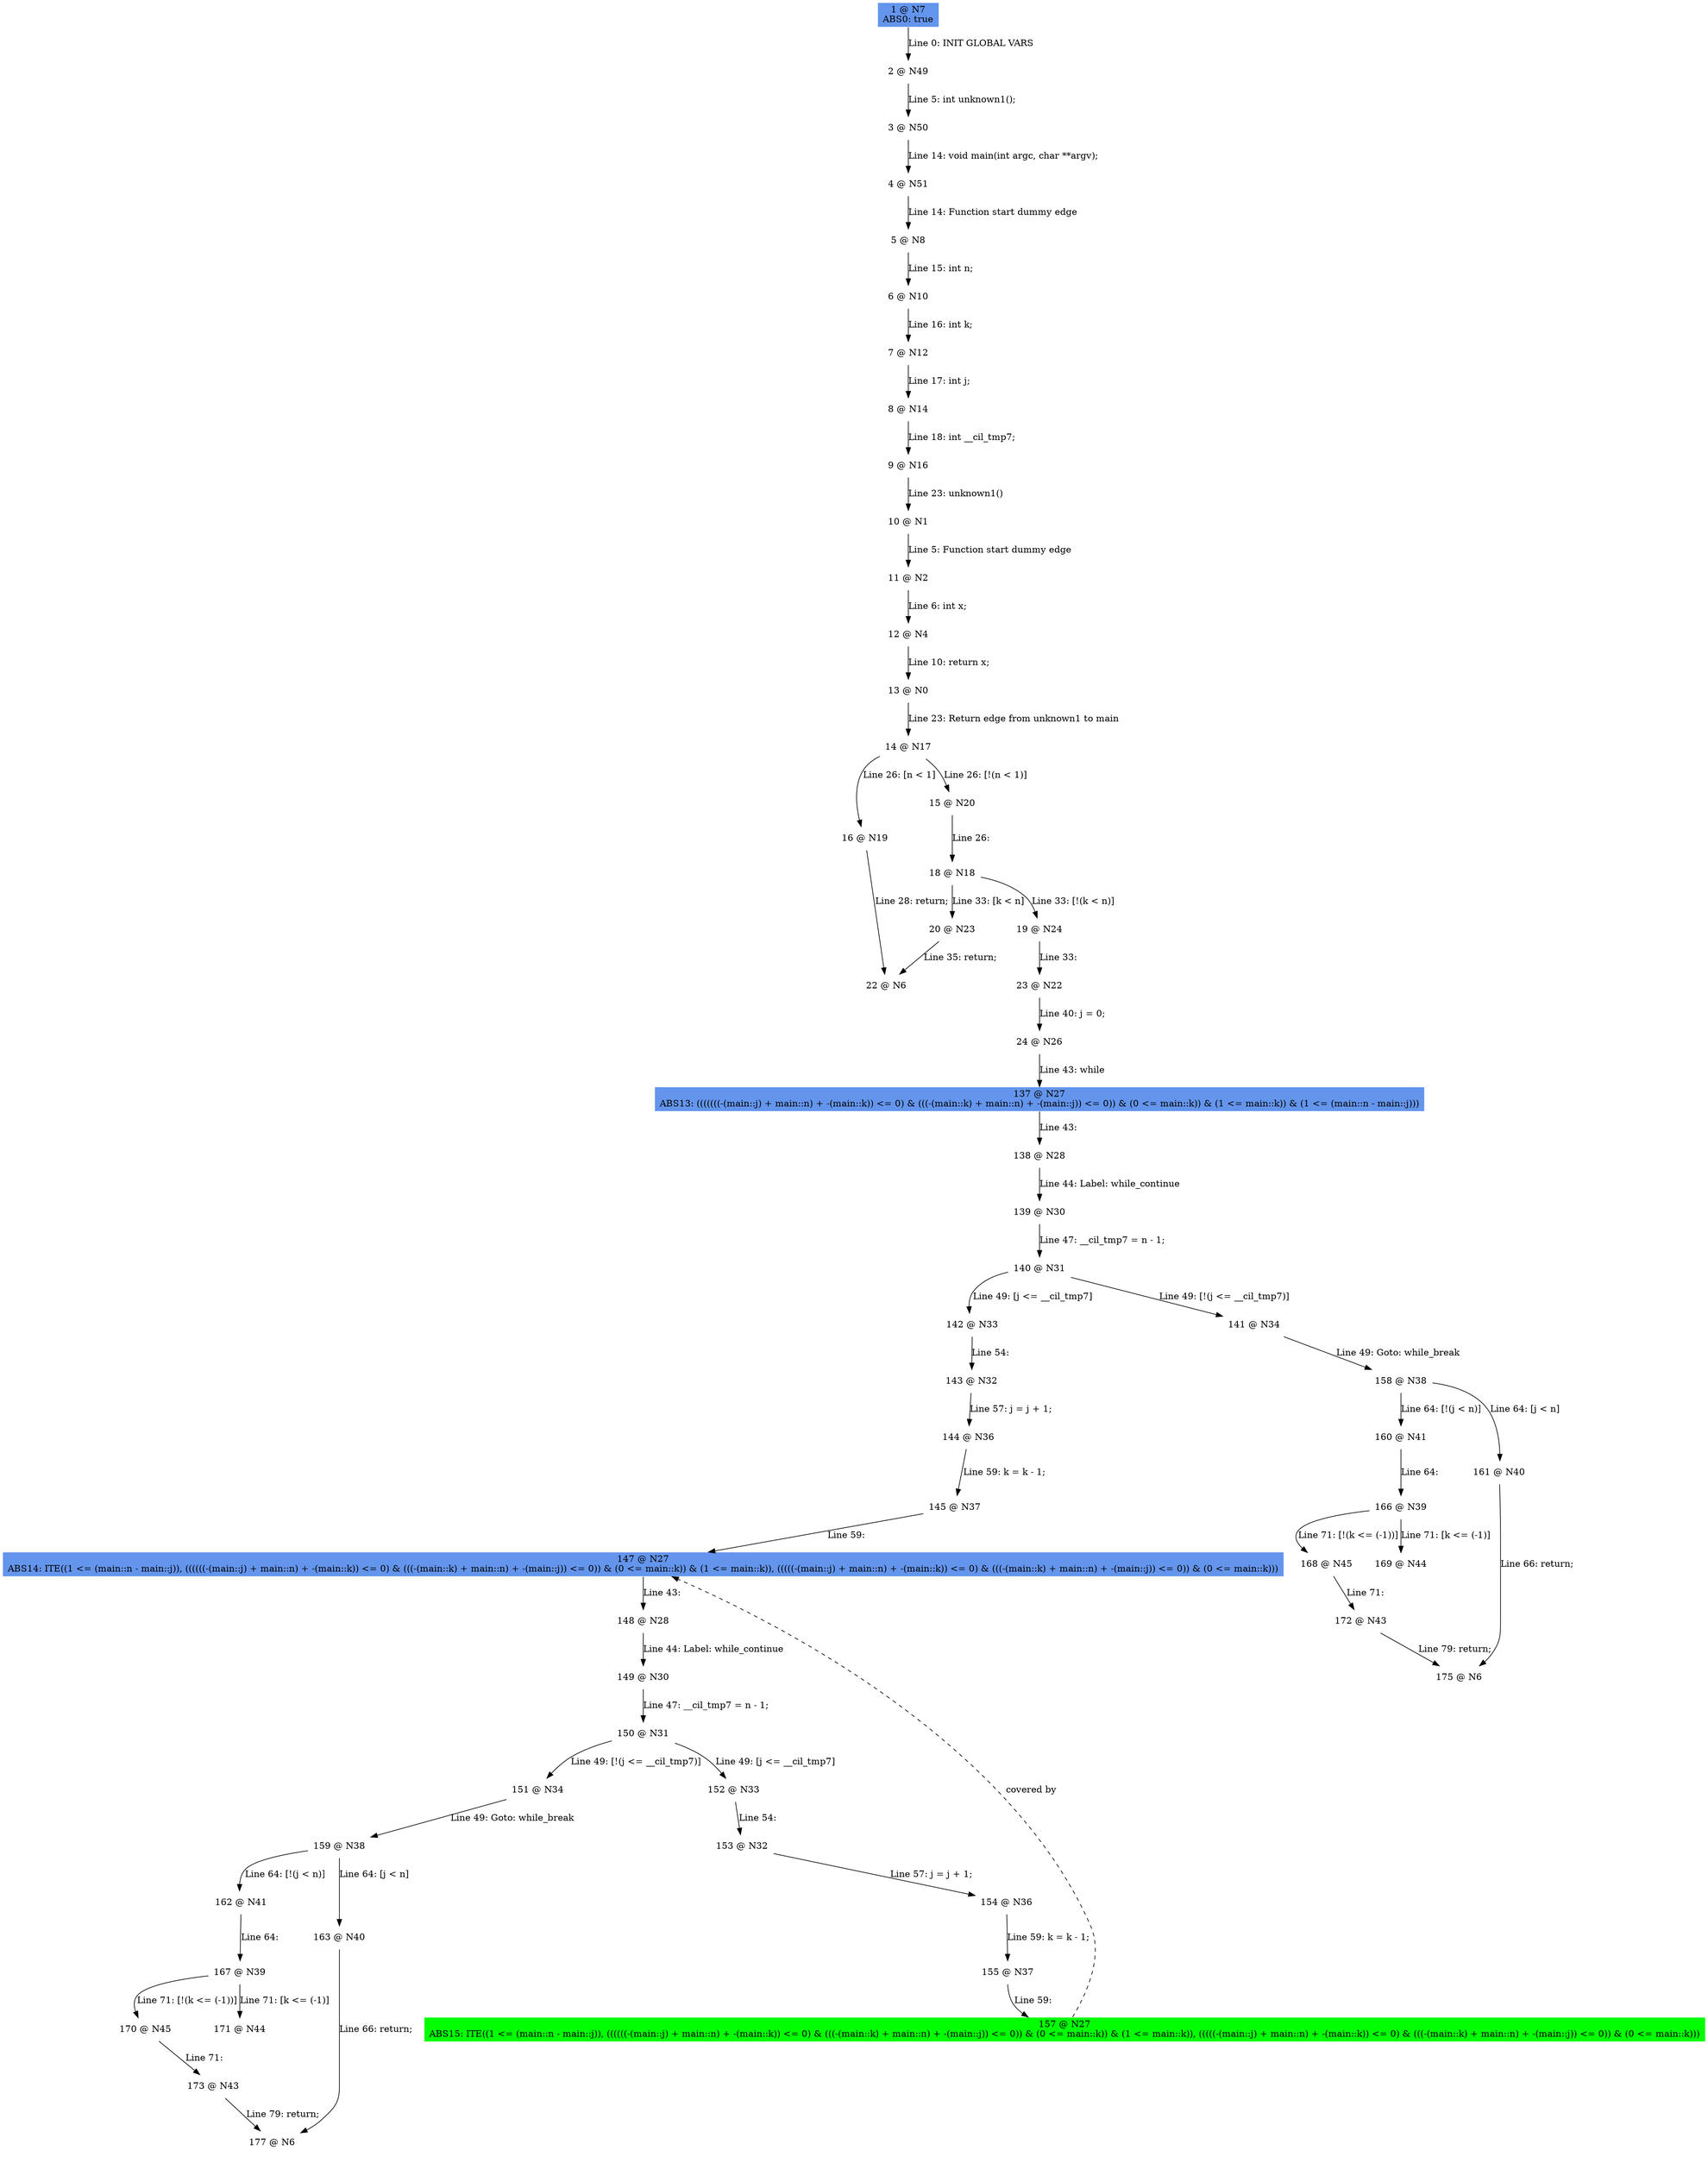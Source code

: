 digraph ARG {
node [style="filled" shape="box" color="white"]
1 [fillcolor="cornflowerblue" label="1 @ N7\nABS0: true" id="1"]
2 [label="2 @ N49" id="2"]
3 [label="3 @ N50" id="3"]
4 [label="4 @ N51" id="4"]
5 [label="5 @ N8" id="5"]
6 [label="6 @ N10" id="6"]
7 [label="7 @ N12" id="7"]
8 [label="8 @ N14" id="8"]
9 [label="9 @ N16" id="9"]
10 [label="10 @ N1" id="10"]
11 [label="11 @ N2" id="11"]
12 [label="12 @ N4" id="12"]
13 [label="13 @ N0" id="13"]
14 [label="14 @ N17" id="14"]
16 [label="16 @ N19" id="16"]
22 [label="22 @ N6" id="22"]
15 [label="15 @ N20" id="15"]
18 [label="18 @ N18" id="18"]
20 [label="20 @ N23" id="20"]
19 [label="19 @ N24" id="19"]
23 [label="23 @ N22" id="23"]
24 [label="24 @ N26" id="24"]
137 [fillcolor="cornflowerblue" label="137 @ N27\nABS13: (((((((-(main::j) + main::n) + -(main::k)) <= 0) & (((-(main::k) + main::n) + -(main::j)) <= 0)) & (0 <= main::k)) & (1 <= main::k)) & (1 <= (main::n - main::j)))" id="137"]
138 [label="138 @ N28" id="138"]
139 [label="139 @ N30" id="139"]
140 [label="140 @ N31" id="140"]
142 [label="142 @ N33" id="142"]
143 [label="143 @ N32" id="143"]
144 [label="144 @ N36" id="144"]
145 [label="145 @ N37" id="145"]
147 [fillcolor="cornflowerblue" label="147 @ N27\nABS14: ITE((1 <= (main::n - main::j)), ((((((-(main::j) + main::n) + -(main::k)) <= 0) & (((-(main::k) + main::n) + -(main::j)) <= 0)) & (0 <= main::k)) & (1 <= main::k)), (((((-(main::j) + main::n) + -(main::k)) <= 0) & (((-(main::k) + main::n) + -(main::j)) <= 0)) & (0 <= main::k)))" id="147"]
148 [label="148 @ N28" id="148"]
149 [label="149 @ N30" id="149"]
150 [label="150 @ N31" id="150"]
152 [label="152 @ N33" id="152"]
153 [label="153 @ N32" id="153"]
154 [label="154 @ N36" id="154"]
155 [label="155 @ N37" id="155"]
157 [fillcolor="green" label="157 @ N27\nABS15: ITE((1 <= (main::n - main::j)), ((((((-(main::j) + main::n) + -(main::k)) <= 0) & (((-(main::k) + main::n) + -(main::j)) <= 0)) & (0 <= main::k)) & (1 <= main::k)), (((((-(main::j) + main::n) + -(main::k)) <= 0) & (((-(main::k) + main::n) + -(main::j)) <= 0)) & (0 <= main::k)))" id="157"]
151 [label="151 @ N34" id="151"]
159 [label="159 @ N38" id="159"]
163 [label="163 @ N40" id="163"]
177 [label="177 @ N6" id="177"]
162 [label="162 @ N41" id="162"]
167 [label="167 @ N39" id="167"]
171 [label="171 @ N44" id="171"]
170 [label="170 @ N45" id="170"]
173 [label="173 @ N43" id="173"]
141 [label="141 @ N34" id="141"]
158 [label="158 @ N38" id="158"]
161 [label="161 @ N40" id="161"]
175 [label="175 @ N6" id="175"]
160 [label="160 @ N41" id="160"]
166 [label="166 @ N39" id="166"]
169 [label="169 @ N44" id="169"]
168 [label="168 @ N45" id="168"]
172 [label="172 @ N43" id="172"]
1 -> 2 [label="Line 0: INIT GLOBAL VARS" id="1 -> 2"]
2 -> 3 [label="Line 5: int unknown1();" id="2 -> 3"]
3 -> 4 [label="Line 14: void main(int argc, char **argv);" id="3 -> 4"]
4 -> 5 [label="Line 14: Function start dummy edge" id="4 -> 5"]
5 -> 6 [label="Line 15: int n;" id="5 -> 6"]
6 -> 7 [label="Line 16: int k;" id="6 -> 7"]
7 -> 8 [label="Line 17: int j;" id="7 -> 8"]
8 -> 9 [label="Line 18: int __cil_tmp7;" id="8 -> 9"]
9 -> 10 [label="Line 23: unknown1()" id="9 -> 10"]
10 -> 11 [label="Line 5: Function start dummy edge" id="10 -> 11"]
11 -> 12 [label="Line 6: int x;" id="11 -> 12"]
12 -> 13 [label="Line 10: return x;" id="12 -> 13"]
13 -> 14 [label="Line 23: Return edge from unknown1 to main" id="13 -> 14"]
14 -> 15 [label="Line 26: [!(n < 1)]" id="14 -> 15"]
14 -> 16 [label="Line 26: [n < 1]" id="14 -> 16"]
16 -> 22 [label="Line 28: return;" id="16 -> 22"]
15 -> 18 [label="Line 26: " id="15 -> 18"]
18 -> 19 [label="Line 33: [!(k < n)]" id="18 -> 19"]
18 -> 20 [label="Line 33: [k < n]" id="18 -> 20"]
20 -> 22 [label="Line 35: return;" id="20 -> 22"]
19 -> 23 [label="Line 33: " id="19 -> 23"]
23 -> 24 [label="Line 40: j = 0;" id="23 -> 24"]
24 -> 137 [label="Line 43: while" id="24 -> 137"]
137 -> 138 [label="Line 43: " id="137 -> 138"]
138 -> 139 [label="Line 44: Label: while_continue" id="138 -> 139"]
139 -> 140 [label="Line 47: __cil_tmp7 = n - 1;" id="139 -> 140"]
140 -> 141 [label="Line 49: [!(j <= __cil_tmp7)]" id="140 -> 141"]
140 -> 142 [label="Line 49: [j <= __cil_tmp7]" id="140 -> 142"]
142 -> 143 [label="Line 54: " id="142 -> 143"]
143 -> 144 [label="Line 57: j = j + 1;" id="143 -> 144"]
144 -> 145 [label="Line 59: k = k - 1;" id="144 -> 145"]
145 -> 147 [label="Line 59: " id="145 -> 147"]
157 -> 147 [style="dashed" weight="0" label="covered by"]
147 -> 148 [label="Line 43: " id="147 -> 148"]
148 -> 149 [label="Line 44: Label: while_continue" id="148 -> 149"]
149 -> 150 [label="Line 47: __cil_tmp7 = n - 1;" id="149 -> 150"]
150 -> 151 [label="Line 49: [!(j <= __cil_tmp7)]" id="150 -> 151"]
150 -> 152 [label="Line 49: [j <= __cil_tmp7]" id="150 -> 152"]
152 -> 153 [label="Line 54: " id="152 -> 153"]
153 -> 154 [label="Line 57: j = j + 1;" id="153 -> 154"]
154 -> 155 [label="Line 59: k = k - 1;" id="154 -> 155"]
155 -> 157 [label="Line 59: " id="155 -> 157"]
151 -> 159 [label="Line 49: Goto: while_break" id="151 -> 159"]
159 -> 162 [label="Line 64: [!(j < n)]" id="159 -> 162"]
159 -> 163 [label="Line 64: [j < n]" id="159 -> 163"]
163 -> 177 [label="Line 66: return;" id="163 -> 177"]
162 -> 167 [label="Line 64: " id="162 -> 167"]
167 -> 170 [label="Line 71: [!(k <= (-1))]" id="167 -> 170"]
167 -> 171 [label="Line 71: [k <= (-1)]" id="167 -> 171"]
170 -> 173 [label="Line 71: " id="170 -> 173"]
173 -> 177 [label="Line 79: return;" id="173 -> 177"]
141 -> 158 [label="Line 49: Goto: while_break" id="141 -> 158"]
158 -> 160 [label="Line 64: [!(j < n)]" id="158 -> 160"]
158 -> 161 [label="Line 64: [j < n]" id="158 -> 161"]
161 -> 175 [label="Line 66: return;" id="161 -> 175"]
160 -> 166 [label="Line 64: " id="160 -> 166"]
166 -> 168 [label="Line 71: [!(k <= (-1))]" id="166 -> 168"]
166 -> 169 [label="Line 71: [k <= (-1)]" id="166 -> 169"]
168 -> 172 [label="Line 71: " id="168 -> 172"]
172 -> 175 [label="Line 79: return;" id="172 -> 175"]
}

